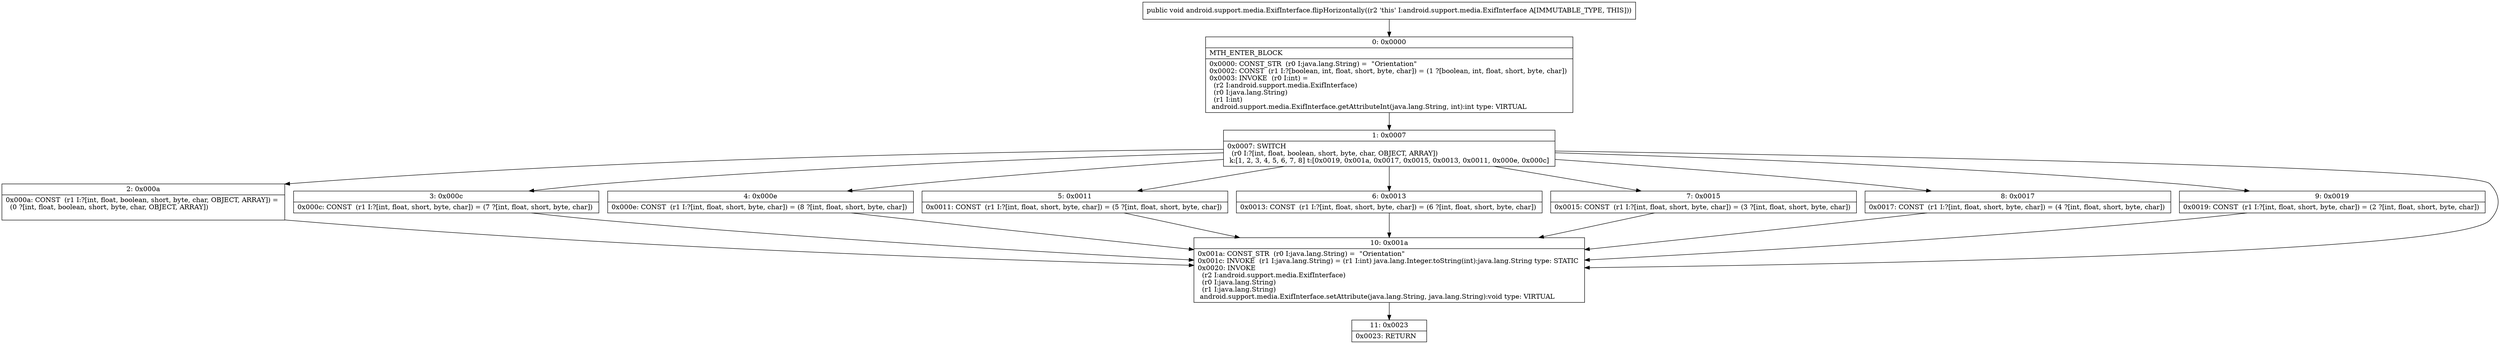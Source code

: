 digraph "CFG forandroid.support.media.ExifInterface.flipHorizontally()V" {
Node_0 [shape=record,label="{0\:\ 0x0000|MTH_ENTER_BLOCK\l|0x0000: CONST_STR  (r0 I:java.lang.String) =  \"Orientation\" \l0x0002: CONST  (r1 I:?[boolean, int, float, short, byte, char]) = (1 ?[boolean, int, float, short, byte, char]) \l0x0003: INVOKE  (r0 I:int) = \l  (r2 I:android.support.media.ExifInterface)\l  (r0 I:java.lang.String)\l  (r1 I:int)\l android.support.media.ExifInterface.getAttributeInt(java.lang.String, int):int type: VIRTUAL \l}"];
Node_1 [shape=record,label="{1\:\ 0x0007|0x0007: SWITCH  \l  (r0 I:?[int, float, boolean, short, byte, char, OBJECT, ARRAY])\l k:[1, 2, 3, 4, 5, 6, 7, 8] t:[0x0019, 0x001a, 0x0017, 0x0015, 0x0013, 0x0011, 0x000e, 0x000c] \l}"];
Node_2 [shape=record,label="{2\:\ 0x000a|0x000a: CONST  (r1 I:?[int, float, boolean, short, byte, char, OBJECT, ARRAY]) = \l  (0 ?[int, float, boolean, short, byte, char, OBJECT, ARRAY])\l \l}"];
Node_3 [shape=record,label="{3\:\ 0x000c|0x000c: CONST  (r1 I:?[int, float, short, byte, char]) = (7 ?[int, float, short, byte, char]) \l}"];
Node_4 [shape=record,label="{4\:\ 0x000e|0x000e: CONST  (r1 I:?[int, float, short, byte, char]) = (8 ?[int, float, short, byte, char]) \l}"];
Node_5 [shape=record,label="{5\:\ 0x0011|0x0011: CONST  (r1 I:?[int, float, short, byte, char]) = (5 ?[int, float, short, byte, char]) \l}"];
Node_6 [shape=record,label="{6\:\ 0x0013|0x0013: CONST  (r1 I:?[int, float, short, byte, char]) = (6 ?[int, float, short, byte, char]) \l}"];
Node_7 [shape=record,label="{7\:\ 0x0015|0x0015: CONST  (r1 I:?[int, float, short, byte, char]) = (3 ?[int, float, short, byte, char]) \l}"];
Node_8 [shape=record,label="{8\:\ 0x0017|0x0017: CONST  (r1 I:?[int, float, short, byte, char]) = (4 ?[int, float, short, byte, char]) \l}"];
Node_9 [shape=record,label="{9\:\ 0x0019|0x0019: CONST  (r1 I:?[int, float, short, byte, char]) = (2 ?[int, float, short, byte, char]) \l}"];
Node_10 [shape=record,label="{10\:\ 0x001a|0x001a: CONST_STR  (r0 I:java.lang.String) =  \"Orientation\" \l0x001c: INVOKE  (r1 I:java.lang.String) = (r1 I:int) java.lang.Integer.toString(int):java.lang.String type: STATIC \l0x0020: INVOKE  \l  (r2 I:android.support.media.ExifInterface)\l  (r0 I:java.lang.String)\l  (r1 I:java.lang.String)\l android.support.media.ExifInterface.setAttribute(java.lang.String, java.lang.String):void type: VIRTUAL \l}"];
Node_11 [shape=record,label="{11\:\ 0x0023|0x0023: RETURN   \l}"];
MethodNode[shape=record,label="{public void android.support.media.ExifInterface.flipHorizontally((r2 'this' I:android.support.media.ExifInterface A[IMMUTABLE_TYPE, THIS])) }"];
MethodNode -> Node_0;
Node_0 -> Node_1;
Node_1 -> Node_2;
Node_1 -> Node_3;
Node_1 -> Node_4;
Node_1 -> Node_5;
Node_1 -> Node_6;
Node_1 -> Node_7;
Node_1 -> Node_8;
Node_1 -> Node_9;
Node_1 -> Node_10;
Node_2 -> Node_10;
Node_3 -> Node_10;
Node_4 -> Node_10;
Node_5 -> Node_10;
Node_6 -> Node_10;
Node_7 -> Node_10;
Node_8 -> Node_10;
Node_9 -> Node_10;
Node_10 -> Node_11;
}

